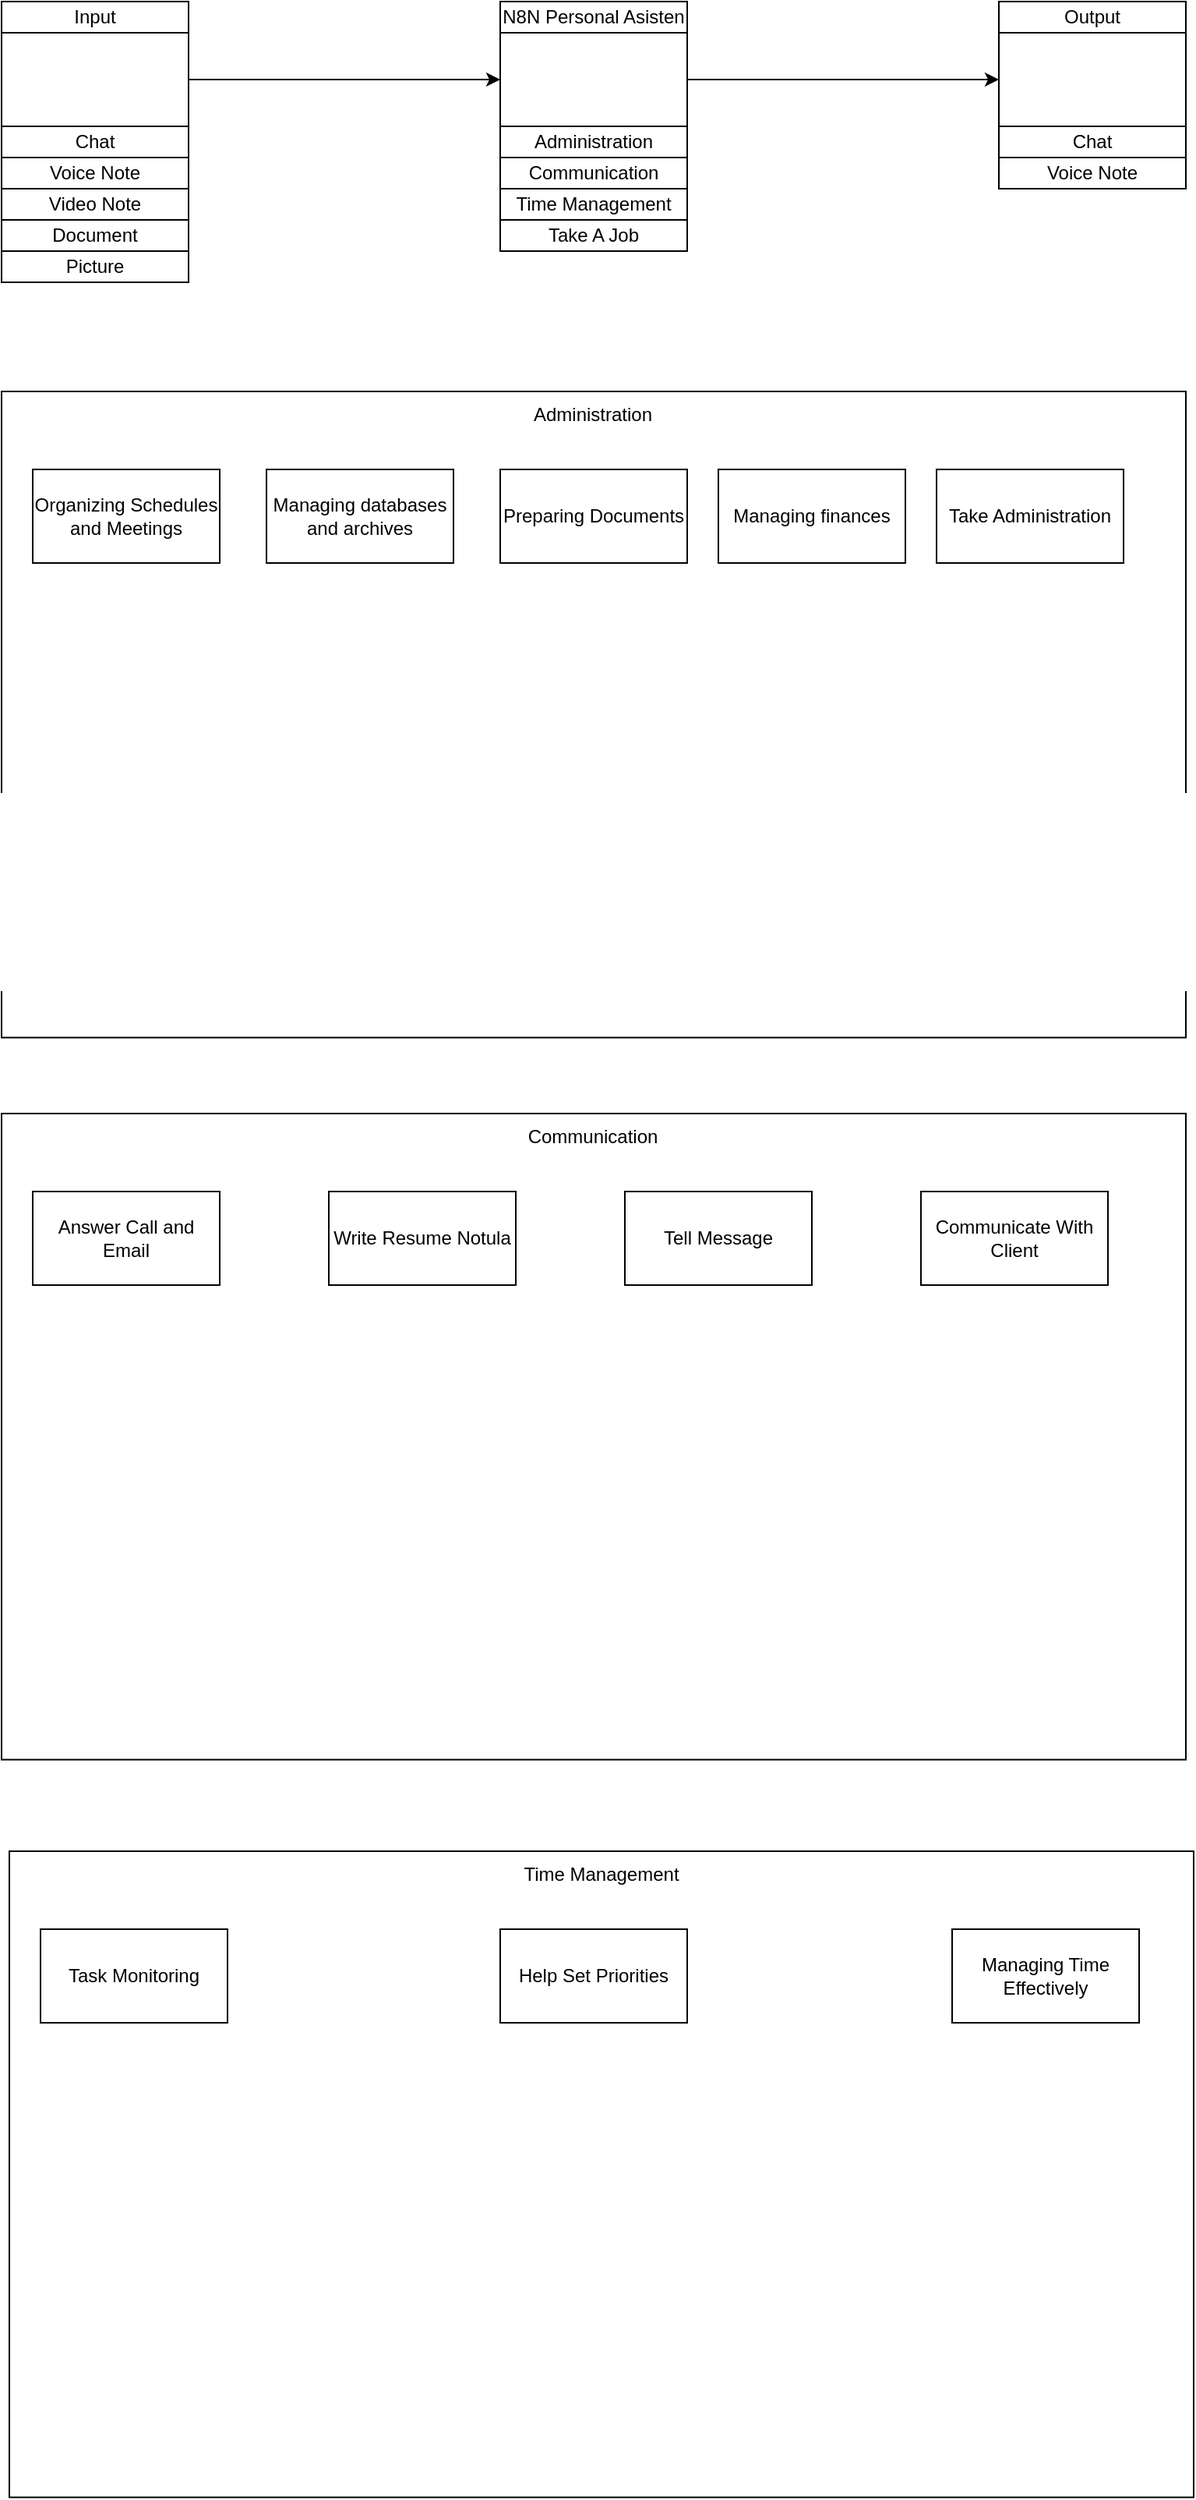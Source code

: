 <mxfile version="27.0.9">
  <diagram name="Page-1" id="zEp_HXgDI0q-kbtI1OcQ">
    <mxGraphModel dx="1023" dy="970" grid="1" gridSize="10" guides="1" tooltips="1" connect="1" arrows="1" fold="1" page="1" pageScale="1" pageWidth="850" pageHeight="1100" math="0" shadow="0">
      <root>
        <mxCell id="0" />
        <mxCell id="1" parent="0" />
        <mxCell id="MbLNILye3q72oUf1cYj1-7" value="" style="group" parent="1" vertex="1" connectable="0">
          <mxGeometry x="360" y="50" width="120" height="80" as="geometry" />
        </mxCell>
        <mxCell id="MbLNILye3q72oUf1cYj1-2" value="N8N Personal Asisten" style="rounded=0;whiteSpace=wrap;html=1;" parent="MbLNILye3q72oUf1cYj1-7" vertex="1">
          <mxGeometry width="120" height="20" as="geometry" />
        </mxCell>
        <mxCell id="MbLNILye3q72oUf1cYj1-5" value="" style="rounded=0;whiteSpace=wrap;html=1;" parent="MbLNILye3q72oUf1cYj1-7" vertex="1">
          <mxGeometry y="20" width="120" height="60" as="geometry" />
        </mxCell>
        <mxCell id="xBlAhNk_IOZ5jmLlqa0C-2" value="" style="shape=image;verticalLabelPosition=bottom;labelBackgroundColor=default;verticalAlign=top;aspect=fixed;imageAspect=0;image=https://miro.medium.com/v2/resize:fit:1155/0*G-5F38rBStjlMNwd.png;" vertex="1" parent="MbLNILye3q72oUf1cYj1-7">
          <mxGeometry x="28" y="30.42" width="75" height="39.16" as="geometry" />
        </mxCell>
        <mxCell id="MbLNILye3q72oUf1cYj1-8" value="" style="group" parent="1" vertex="1" connectable="0">
          <mxGeometry x="680" y="50" width="120" height="80" as="geometry" />
        </mxCell>
        <mxCell id="MbLNILye3q72oUf1cYj1-3" value="Output" style="rounded=0;whiteSpace=wrap;html=1;" parent="MbLNILye3q72oUf1cYj1-8" vertex="1">
          <mxGeometry width="120" height="20" as="geometry" />
        </mxCell>
        <mxCell id="MbLNILye3q72oUf1cYj1-6" value="" style="rounded=0;whiteSpace=wrap;html=1;" parent="MbLNILye3q72oUf1cYj1-8" vertex="1">
          <mxGeometry y="20" width="120" height="60" as="geometry" />
        </mxCell>
        <mxCell id="xBlAhNk_IOZ5jmLlqa0C-3" value="" style="shape=image;verticalLabelPosition=bottom;labelBackgroundColor=default;verticalAlign=top;aspect=fixed;imageAspect=0;image=https://upload.wikimedia.org/wikipedia/commons/thumb/8/82/Telegram_logo.svg/2048px-Telegram_logo.svg.png;" vertex="1" parent="MbLNILye3q72oUf1cYj1-8">
          <mxGeometry x="40" y="30" width="40" height="40" as="geometry" />
        </mxCell>
        <mxCell id="MbLNILye3q72oUf1cYj1-9" value="" style="group" parent="1" vertex="1" connectable="0">
          <mxGeometry x="40" y="50" width="120" height="80" as="geometry" />
        </mxCell>
        <mxCell id="MbLNILye3q72oUf1cYj1-1" value="Input" style="rounded=0;whiteSpace=wrap;html=1;" parent="MbLNILye3q72oUf1cYj1-9" vertex="1">
          <mxGeometry width="120" height="20" as="geometry" />
        </mxCell>
        <mxCell id="MbLNILye3q72oUf1cYj1-4" value="" style="rounded=0;whiteSpace=wrap;html=1;" parent="MbLNILye3q72oUf1cYj1-9" vertex="1">
          <mxGeometry y="20" width="120" height="60" as="geometry" />
        </mxCell>
        <mxCell id="xBlAhNk_IOZ5jmLlqa0C-1" value="" style="shape=image;verticalLabelPosition=bottom;labelBackgroundColor=default;verticalAlign=top;aspect=fixed;imageAspect=0;image=https://upload.wikimedia.org/wikipedia/commons/thumb/8/82/Telegram_logo.svg/2048px-Telegram_logo.svg.png;" vertex="1" parent="MbLNILye3q72oUf1cYj1-9">
          <mxGeometry x="40" y="30" width="40" height="40" as="geometry" />
        </mxCell>
        <mxCell id="MbLNILye3q72oUf1cYj1-10" style="edgeStyle=orthogonalEdgeStyle;rounded=0;orthogonalLoop=1;jettySize=auto;html=1;entryX=0;entryY=0.5;entryDx=0;entryDy=0;" parent="1" source="MbLNILye3q72oUf1cYj1-4" target="MbLNILye3q72oUf1cYj1-5" edge="1">
          <mxGeometry relative="1" as="geometry" />
        </mxCell>
        <mxCell id="MbLNILye3q72oUf1cYj1-11" style="edgeStyle=orthogonalEdgeStyle;rounded=0;orthogonalLoop=1;jettySize=auto;html=1;entryX=0;entryY=0.5;entryDx=0;entryDy=0;" parent="1" source="MbLNILye3q72oUf1cYj1-5" target="MbLNILye3q72oUf1cYj1-6" edge="1">
          <mxGeometry relative="1" as="geometry" />
        </mxCell>
        <mxCell id="xBlAhNk_IOZ5jmLlqa0C-8" value="Chat" style="rounded=0;whiteSpace=wrap;html=1;" vertex="1" parent="1">
          <mxGeometry x="40" y="130" width="120" height="20" as="geometry" />
        </mxCell>
        <mxCell id="xBlAhNk_IOZ5jmLlqa0C-9" value="Voice Note" style="rounded=0;whiteSpace=wrap;html=1;" vertex="1" parent="1">
          <mxGeometry x="40" y="150" width="120" height="20" as="geometry" />
        </mxCell>
        <mxCell id="xBlAhNk_IOZ5jmLlqa0C-10" value="Video Note" style="rounded=0;whiteSpace=wrap;html=1;" vertex="1" parent="1">
          <mxGeometry x="40" y="170" width="120" height="20" as="geometry" />
        </mxCell>
        <mxCell id="xBlAhNk_IOZ5jmLlqa0C-11" value="Document" style="rounded=0;whiteSpace=wrap;html=1;" vertex="1" parent="1">
          <mxGeometry x="40" y="190" width="120" height="20" as="geometry" />
        </mxCell>
        <mxCell id="xBlAhNk_IOZ5jmLlqa0C-12" value="Picture" style="rounded=0;whiteSpace=wrap;html=1;" vertex="1" parent="1">
          <mxGeometry x="40" y="210" width="120" height="20" as="geometry" />
        </mxCell>
        <mxCell id="xBlAhNk_IOZ5jmLlqa0C-13" value="Chat" style="rounded=0;whiteSpace=wrap;html=1;" vertex="1" parent="1">
          <mxGeometry x="680" y="130" width="120" height="20" as="geometry" />
        </mxCell>
        <mxCell id="xBlAhNk_IOZ5jmLlqa0C-14" value="Voice Note" style="rounded=0;whiteSpace=wrap;html=1;" vertex="1" parent="1">
          <mxGeometry x="680" y="150" width="120" height="20" as="geometry" />
        </mxCell>
        <mxCell id="xBlAhNk_IOZ5jmLlqa0C-18" value="Administration" style="rounded=0;whiteSpace=wrap;html=1;" vertex="1" parent="1">
          <mxGeometry x="360" y="130" width="120" height="20" as="geometry" />
        </mxCell>
        <mxCell id="xBlAhNk_IOZ5jmLlqa0C-19" value="Communication" style="rounded=0;whiteSpace=wrap;html=1;" vertex="1" parent="1">
          <mxGeometry x="360" y="150" width="120" height="20" as="geometry" />
        </mxCell>
        <mxCell id="xBlAhNk_IOZ5jmLlqa0C-20" value="Time Management" style="rounded=0;whiteSpace=wrap;html=1;" vertex="1" parent="1">
          <mxGeometry x="360" y="170" width="120" height="20" as="geometry" />
        </mxCell>
        <mxCell id="xBlAhNk_IOZ5jmLlqa0C-22" value="Take A Job" style="rounded=0;whiteSpace=wrap;html=1;" vertex="1" parent="1">
          <mxGeometry x="360" y="190" width="120" height="20" as="geometry" />
        </mxCell>
        <mxCell id="xBlAhNk_IOZ5jmLlqa0C-26" value="" style="group" vertex="1" connectable="0" parent="1">
          <mxGeometry x="40" y="300" width="760" height="414.29" as="geometry" />
        </mxCell>
        <mxCell id="xBlAhNk_IOZ5jmLlqa0C-23" value="" style="rounded=0;whiteSpace=wrap;html=1;" vertex="1" parent="xBlAhNk_IOZ5jmLlqa0C-26">
          <mxGeometry width="760" height="414.29" as="geometry" />
        </mxCell>
        <mxCell id="xBlAhNk_IOZ5jmLlqa0C-25" value="Administration" style="text;html=1;align=center;verticalAlign=middle;whiteSpace=wrap;rounded=0;" vertex="1" parent="xBlAhNk_IOZ5jmLlqa0C-26">
          <mxGeometry x="335.29" width="89.41" height="30" as="geometry" />
        </mxCell>
        <mxCell id="xBlAhNk_IOZ5jmLlqa0C-27" value="Organizing Schedules and Meetings" style="rounded=0;whiteSpace=wrap;html=1;" vertex="1" parent="xBlAhNk_IOZ5jmLlqa0C-26">
          <mxGeometry x="20" y="50" width="120" height="60" as="geometry" />
        </mxCell>
        <mxCell id="xBlAhNk_IOZ5jmLlqa0C-28" value="Preparing Documents" style="rounded=0;whiteSpace=wrap;html=1;" vertex="1" parent="xBlAhNk_IOZ5jmLlqa0C-26">
          <mxGeometry x="320" y="50" width="120" height="60" as="geometry" />
        </mxCell>
        <mxCell id="xBlAhNk_IOZ5jmLlqa0C-29" value="Take Administration" style="rounded=0;whiteSpace=wrap;html=1;" vertex="1" parent="xBlAhNk_IOZ5jmLlqa0C-26">
          <mxGeometry x="600" y="50" width="120" height="60" as="geometry" />
        </mxCell>
        <mxCell id="xBlAhNk_IOZ5jmLlqa0C-30" value="Managing databases and archives" style="rounded=0;whiteSpace=wrap;html=1;" vertex="1" parent="xBlAhNk_IOZ5jmLlqa0C-26">
          <mxGeometry x="170" y="50" width="120" height="60" as="geometry" />
        </mxCell>
        <mxCell id="xBlAhNk_IOZ5jmLlqa0C-31" value="Managing finances" style="rounded=0;whiteSpace=wrap;html=1;" vertex="1" parent="xBlAhNk_IOZ5jmLlqa0C-26">
          <mxGeometry x="460" y="50" width="120" height="60" as="geometry" />
        </mxCell>
        <mxCell id="xBlAhNk_IOZ5jmLlqa0C-33" value="" style="group" vertex="1" connectable="0" parent="1">
          <mxGeometry x="40" y="763" width="760" height="414.29" as="geometry" />
        </mxCell>
        <mxCell id="xBlAhNk_IOZ5jmLlqa0C-34" value="" style="rounded=0;whiteSpace=wrap;html=1;" vertex="1" parent="xBlAhNk_IOZ5jmLlqa0C-33">
          <mxGeometry width="760" height="414.29" as="geometry" />
        </mxCell>
        <mxCell id="xBlAhNk_IOZ5jmLlqa0C-35" value="Communication" style="text;html=1;align=center;verticalAlign=middle;whiteSpace=wrap;rounded=0;" vertex="1" parent="xBlAhNk_IOZ5jmLlqa0C-33">
          <mxGeometry x="335.29" width="89.41" height="30" as="geometry" />
        </mxCell>
        <mxCell id="xBlAhNk_IOZ5jmLlqa0C-36" value="Answer Call and Email" style="rounded=0;whiteSpace=wrap;html=1;" vertex="1" parent="xBlAhNk_IOZ5jmLlqa0C-33">
          <mxGeometry x="20" y="50" width="120" height="60" as="geometry" />
        </mxCell>
        <mxCell id="xBlAhNk_IOZ5jmLlqa0C-37" value="Tell Message" style="rounded=0;whiteSpace=wrap;html=1;" vertex="1" parent="xBlAhNk_IOZ5jmLlqa0C-33">
          <mxGeometry x="400" y="50" width="120" height="60" as="geometry" />
        </mxCell>
        <mxCell id="xBlAhNk_IOZ5jmLlqa0C-39" value="Write Resume Notula" style="rounded=0;whiteSpace=wrap;html=1;" vertex="1" parent="xBlAhNk_IOZ5jmLlqa0C-33">
          <mxGeometry x="210" y="50" width="120" height="60" as="geometry" />
        </mxCell>
        <mxCell id="xBlAhNk_IOZ5jmLlqa0C-40" value="Communicate With Client" style="rounded=0;whiteSpace=wrap;html=1;" vertex="1" parent="xBlAhNk_IOZ5jmLlqa0C-33">
          <mxGeometry x="590" y="50" width="120" height="60" as="geometry" />
        </mxCell>
        <mxCell id="xBlAhNk_IOZ5jmLlqa0C-41" value="" style="group" vertex="1" connectable="0" parent="1">
          <mxGeometry x="45" y="1236" width="760" height="414.29" as="geometry" />
        </mxCell>
        <mxCell id="xBlAhNk_IOZ5jmLlqa0C-42" value="" style="rounded=0;whiteSpace=wrap;html=1;" vertex="1" parent="xBlAhNk_IOZ5jmLlqa0C-41">
          <mxGeometry width="760" height="414.29" as="geometry" />
        </mxCell>
        <mxCell id="xBlAhNk_IOZ5jmLlqa0C-43" value="Time Management" style="text;html=1;align=center;verticalAlign=middle;whiteSpace=wrap;rounded=0;" vertex="1" parent="xBlAhNk_IOZ5jmLlqa0C-41">
          <mxGeometry x="320" width="120" height="30" as="geometry" />
        </mxCell>
        <mxCell id="xBlAhNk_IOZ5jmLlqa0C-44" value="Task Monitoring" style="rounded=0;whiteSpace=wrap;html=1;" vertex="1" parent="xBlAhNk_IOZ5jmLlqa0C-41">
          <mxGeometry x="20" y="50" width="120" height="60" as="geometry" />
        </mxCell>
        <mxCell id="xBlAhNk_IOZ5jmLlqa0C-45" value="Managing Time Effectively" style="rounded=0;whiteSpace=wrap;html=1;" vertex="1" parent="xBlAhNk_IOZ5jmLlqa0C-41">
          <mxGeometry x="605" y="50" width="120" height="60" as="geometry" />
        </mxCell>
        <mxCell id="xBlAhNk_IOZ5jmLlqa0C-46" value="Help Set Priorities" style="rounded=0;whiteSpace=wrap;html=1;" vertex="1" parent="xBlAhNk_IOZ5jmLlqa0C-41">
          <mxGeometry x="315" y="50" width="120" height="60" as="geometry" />
        </mxCell>
      </root>
    </mxGraphModel>
  </diagram>
</mxfile>
